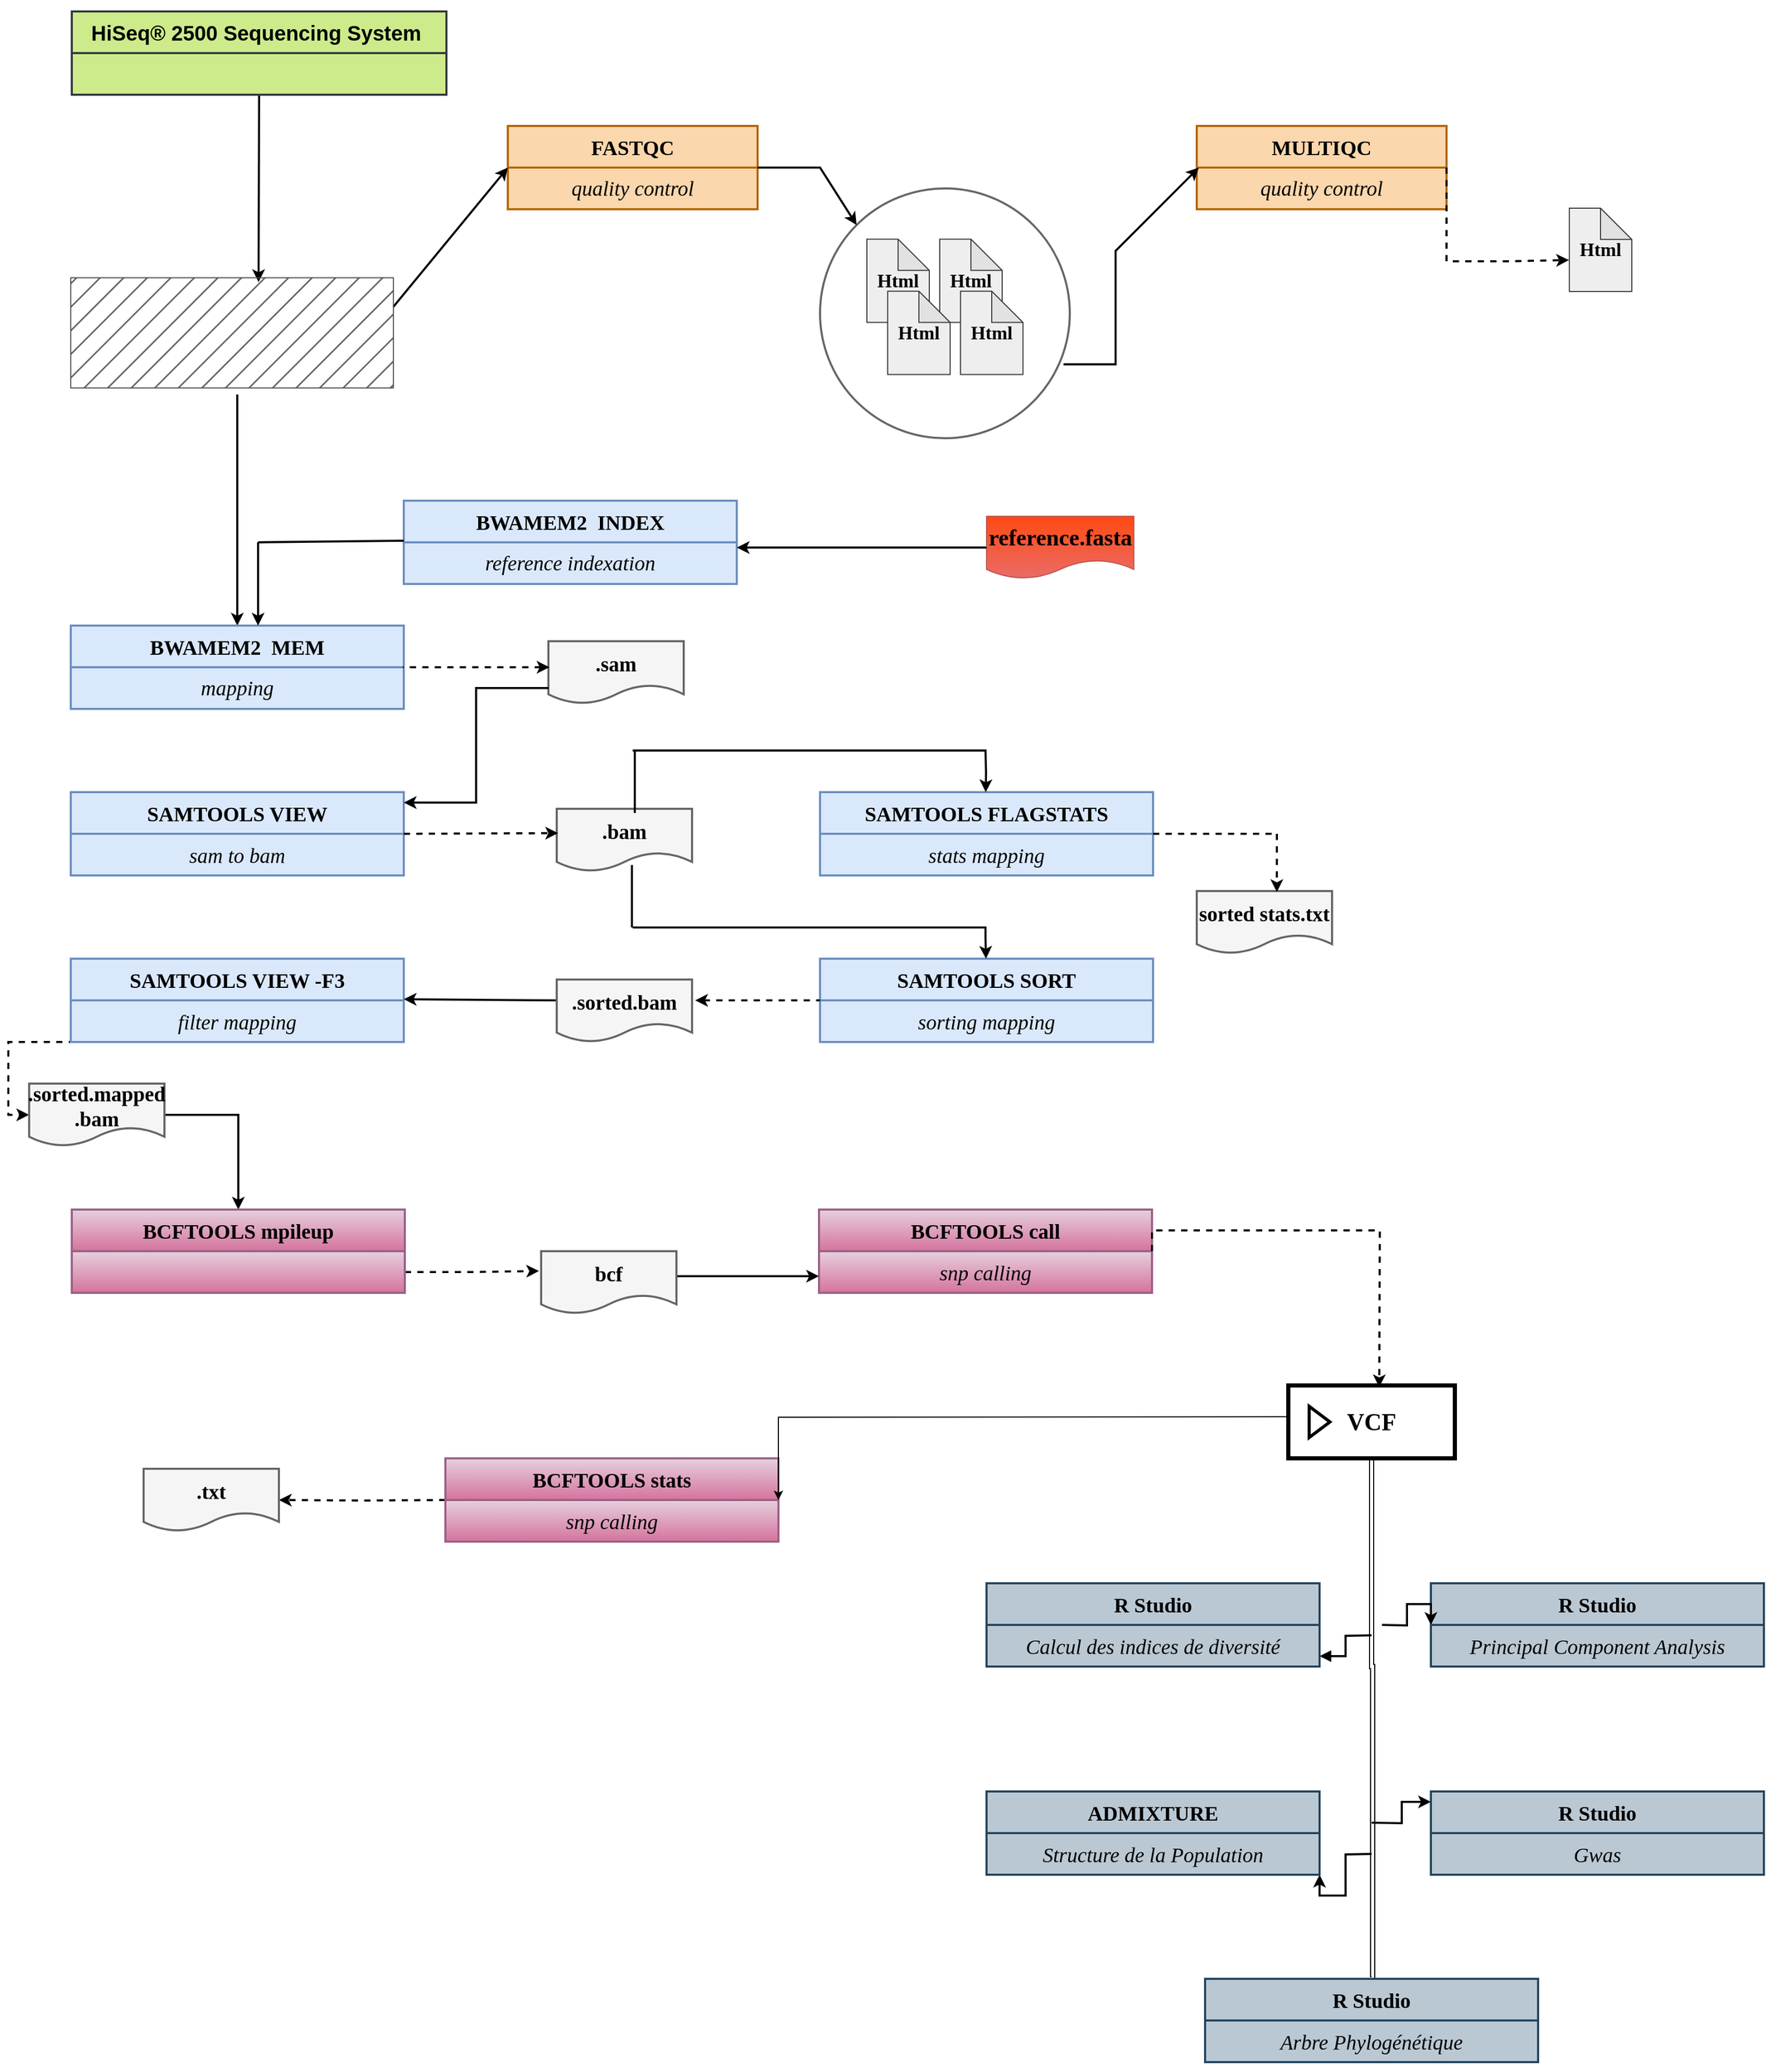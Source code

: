 <mxfile version="24.7.17">
  <diagram id="qep50v249KOPLmkmpgU0" name="Page-1">
    <mxGraphModel dx="3033" dy="1298" grid="1" gridSize="10" guides="1" tooltips="1" connect="1" arrows="1" fold="1" page="1" pageScale="1" pageWidth="827" pageHeight="1169" background="#FFFFFF" math="0" shadow="0">
      <root>
        <mxCell id="0" />
        <mxCell id="1" parent="0" />
        <mxCell id="oeWAff-b8Jvwou2qHs3z-4" value="" style="ellipse;whiteSpace=wrap;html=1;aspect=fixed;fillStyle=hatch;strokeWidth=2;strokeColor=#666666;" parent="1" vertex="1">
          <mxGeometry x="240" y="340" width="240" height="240" as="geometry" />
        </mxCell>
        <mxCell id="YWOoumaxphThRoGGoEPI-2" value="&lt;h3 style=&quot;text-align: justify;&quot;&gt;&lt;font face=&quot;Times New Roman&quot; style=&quot;font-size: 18px;&quot; color=&quot;#000000&quot;&gt;Html&lt;/font&gt;&lt;/h3&gt;" style="shape=note;whiteSpace=wrap;html=1;backgroundOutline=1;darkOpacity=0.05;fillColor=#eeeeee;strokeColor=#36393d;" parent="1" vertex="1">
          <mxGeometry x="285" y="388.75" width="60" height="80" as="geometry" />
        </mxCell>
        <mxCell id="Xvw15uOc4fF2MKiBkmT9-6" value="&lt;h1&gt;&lt;font color=&quot;#000000&quot; style=&quot;font-size: 20px;&quot; face=&quot;Times New Roman&quot;&gt;FASTQC&lt;/font&gt;&lt;/h1&gt;" style="rounded=0;whiteSpace=wrap;html=1;fillColor=#fad7ac;strokeColor=#b46504;strokeWidth=2;" parent="1" vertex="1">
          <mxGeometry x="-60" y="280" width="240" height="40" as="geometry" />
        </mxCell>
        <mxCell id="Xvw15uOc4fF2MKiBkmT9-7" value="&lt;h2&gt;&lt;font color=&quot;#000000&quot; size=&quot;1&quot; face=&quot;Times New Roman&quot;&gt;&lt;i style=&quot;font-weight: normal; font-size: 20px;&quot;&gt;quality control&lt;/i&gt;&lt;/font&gt;&lt;/h2&gt;" style="rounded=0;whiteSpace=wrap;html=1;fillColor=#fad7ac;strokeWidth=2;strokeColor=#b46504;" parent="1" vertex="1">
          <mxGeometry x="-60" y="320" width="240" height="40" as="geometry" />
        </mxCell>
        <mxCell id="Xvw15uOc4fF2MKiBkmT9-8" value="&lt;h1 style=&quot;text-align: justify;&quot;&gt;&lt;font face=&quot;Times New Roman&quot; style=&quot;font-size: 20px;&quot; color=&quot;#000000&quot;&gt;MULTIQC&lt;/font&gt;&lt;/h1&gt;" style="rounded=0;whiteSpace=wrap;html=1;fillColor=#fad7ac;strokeColor=#b46504;strokeWidth=2;" parent="1" vertex="1">
          <mxGeometry x="602" y="280" width="240" height="40" as="geometry" />
        </mxCell>
        <mxCell id="Xvw15uOc4fF2MKiBkmT9-9" value="&lt;h2&gt;&lt;font color=&quot;#000000&quot; size=&quot;1&quot; face=&quot;Times New Roman&quot;&gt;&lt;i style=&quot;font-weight: normal; font-size: 20px;&quot;&gt;quality control&lt;/i&gt;&lt;/font&gt;&lt;/h2&gt;" style="rounded=0;whiteSpace=wrap;html=1;fillColor=#fad7ac;strokeWidth=2;strokeColor=#b46504;" parent="1" vertex="1">
          <mxGeometry x="602" y="320" width="240" height="40" as="geometry" />
        </mxCell>
        <mxCell id="oeWAff-b8Jvwou2qHs3z-1" value="&lt;h3 style=&quot;text-align: justify;&quot;&gt;&lt;font face=&quot;Times New Roman&quot; style=&quot;font-size: 18px;&quot; color=&quot;#000000&quot;&gt;Html&lt;/font&gt;&lt;/h3&gt;" style="shape=note;whiteSpace=wrap;html=1;backgroundOutline=1;darkOpacity=0.05;fillColor=#eeeeee;strokeColor=#36393d;" parent="1" vertex="1">
          <mxGeometry x="355" y="388.75" width="60" height="80" as="geometry" />
        </mxCell>
        <mxCell id="oeWAff-b8Jvwou2qHs3z-2" value="&lt;h3 style=&quot;text-align: justify;&quot;&gt;&lt;font face=&quot;Times New Roman&quot; style=&quot;font-size: 18px;&quot; color=&quot;#000000&quot;&gt;Html&lt;/font&gt;&lt;/h3&gt;" style="shape=note;whiteSpace=wrap;html=1;backgroundOutline=1;darkOpacity=0.05;fillColor=#eeeeee;strokeColor=#36393d;" parent="1" vertex="1">
          <mxGeometry x="305" y="438.75" width="60" height="80" as="geometry" />
        </mxCell>
        <mxCell id="oeWAff-b8Jvwou2qHs3z-3" value="&lt;h3 style=&quot;text-align: justify;&quot;&gt;&lt;font face=&quot;Times New Roman&quot; style=&quot;font-size: 18px;&quot; color=&quot;#000000&quot;&gt;Html&lt;/font&gt;&lt;/h3&gt;" style="shape=note;whiteSpace=wrap;html=1;backgroundOutline=1;darkOpacity=0.05;fillColor=#eeeeee;strokeColor=#36393d;" parent="1" vertex="1">
          <mxGeometry x="375" y="438.75" width="60" height="80" as="geometry" />
        </mxCell>
        <mxCell id="oeWAff-b8Jvwou2qHs3z-5" value="" style="curved=0;endArrow=classic;html=1;rounded=0;strokeColor=#000000;entryX=0;entryY=0;entryDx=0;entryDy=0;exitX=1;exitY=0;exitDx=0;exitDy=0;strokeWidth=2;" parent="1" source="Xvw15uOc4fF2MKiBkmT9-7" target="oeWAff-b8Jvwou2qHs3z-4" edge="1">
          <mxGeometry width="50" height="50" relative="1" as="geometry">
            <mxPoint x="530" y="260" as="sourcePoint" />
            <mxPoint x="500" y="290" as="targetPoint" />
            <Array as="points">
              <mxPoint x="240" y="320" />
            </Array>
          </mxGeometry>
        </mxCell>
        <mxCell id="oeWAff-b8Jvwou2qHs3z-6" value="" style="curved=0;endArrow=classic;html=1;rounded=0;strokeColor=#000000;entryX=0;entryY=0;entryDx=0;entryDy=0;strokeWidth=2;" parent="1" edge="1">
          <mxGeometry width="50" height="50" relative="1" as="geometry">
            <mxPoint x="474" y="509" as="sourcePoint" />
            <mxPoint x="604" y="320" as="targetPoint" />
            <Array as="points">
              <mxPoint x="524" y="509" />
              <mxPoint x="524" y="400" />
            </Array>
          </mxGeometry>
        </mxCell>
        <mxCell id="1ewGCbwGuudk2prlViDB-2" value="" style="endArrow=classic;html=1;rounded=0;strokeWidth=2;strokeColor=#000000;entryX=0;entryY=0;entryDx=0;entryDy=0;" parent="1" target="Xvw15uOc4fF2MKiBkmT9-7" edge="1">
          <mxGeometry width="50" height="50" relative="1" as="geometry">
            <mxPoint x="-170" y="453.75" as="sourcePoint" />
            <mxPoint x="-120" y="403.75" as="targetPoint" />
          </mxGeometry>
        </mxCell>
        <mxCell id="1ewGCbwGuudk2prlViDB-3" value="&lt;h1 style=&quot;text-align: justify;&quot;&gt;&lt;font style=&quot;font-size: 20px;&quot; color=&quot;#000000&quot;&gt;HiSeq® 2500 Sequencing System&amp;nbsp;&lt;/font&gt;&lt;/h1&gt;" style="rounded=0;whiteSpace=wrap;html=1;fillColor=#cdeb8b;strokeColor=#36393d;strokeWidth=2;" parent="1" vertex="1">
          <mxGeometry x="-479" y="170" width="360" height="40" as="geometry" />
        </mxCell>
        <mxCell id="-UzGAc0k_jv51V4Jmrl6-2" style="edgeStyle=orthogonalEdgeStyle;rounded=0;orthogonalLoop=1;jettySize=auto;html=1;exitX=0.5;exitY=1;exitDx=0;exitDy=0;strokeWidth=2;strokeColor=#000000;" parent="1" source="1ewGCbwGuudk2prlViDB-4" edge="1">
          <mxGeometry relative="1" as="geometry">
            <mxPoint x="-299.545" y="430.0" as="targetPoint" />
          </mxGeometry>
        </mxCell>
        <mxCell id="1ewGCbwGuudk2prlViDB-4" value="&lt;h2&gt;&lt;br&gt;&lt;/h2&gt;" style="rounded=0;whiteSpace=wrap;html=1;fillColor=#cdeb8b;strokeWidth=2;strokeColor=#36393d;" parent="1" vertex="1">
          <mxGeometry x="-479" y="210" width="360" height="40" as="geometry" />
        </mxCell>
        <mxCell id="1ewGCbwGuudk2prlViDB-7" value="&lt;h3 style=&quot;text-align: justify;&quot;&gt;&lt;font face=&quot;Times New Roman&quot; style=&quot;font-size: 18px;&quot; color=&quot;#000000&quot;&gt;Html&lt;/font&gt;&lt;/h3&gt;" style="shape=note;whiteSpace=wrap;html=1;backgroundOutline=1;darkOpacity=0.05;fillColor=#eeeeee;strokeColor=#36393d;" parent="1" vertex="1">
          <mxGeometry x="960" y="359" width="60" height="80" as="geometry" />
        </mxCell>
        <mxCell id="1ewGCbwGuudk2prlViDB-8" value="" style="curved=0;endArrow=classic;html=1;rounded=0;strokeColor=#000000;strokeWidth=2;entryX=-0.005;entryY=0.623;entryDx=0;entryDy=0;entryPerimeter=0;exitX=1;exitY=0;exitDx=0;exitDy=0;dashed=1;" parent="1" source="Xvw15uOc4fF2MKiBkmT9-9" target="1ewGCbwGuudk2prlViDB-7" edge="1">
          <mxGeometry width="50" height="50" relative="1" as="geometry">
            <mxPoint x="470" y="650" as="sourcePoint" />
            <mxPoint x="520" y="600" as="targetPoint" />
            <Array as="points">
              <mxPoint x="842" y="410" />
              <mxPoint x="900" y="410" />
            </Array>
          </mxGeometry>
        </mxCell>
        <mxCell id="5Fw-QK7vhbXvHkPF0wpB-1" value="" style="endArrow=classic;html=1;rounded=0;strokeWidth=2;strokeColor=#000000;entryX=0.5;entryY=0;entryDx=0;entryDy=0;" parent="1" target="5Fw-QK7vhbXvHkPF0wpB-2" edge="1">
          <mxGeometry width="50" height="50" relative="1" as="geometry">
            <mxPoint x="-320" y="538" as="sourcePoint" />
            <mxPoint x="-326" y="750" as="targetPoint" />
          </mxGeometry>
        </mxCell>
        <mxCell id="5Fw-QK7vhbXvHkPF0wpB-2" value="&lt;h1 style=&quot;font-size: 20px;&quot;&gt;&lt;font face=&quot;Times New Roman&quot; color=&quot;#000000&quot;&gt;BWAMEM2&amp;nbsp; MEM&lt;/font&gt;&lt;/h1&gt;" style="rounded=0;whiteSpace=wrap;html=1;fillColor=#dae8fc;strokeColor=#6c8ebf;strokeWidth=2;" parent="1" vertex="1">
          <mxGeometry x="-480" y="760" width="320" height="40" as="geometry" />
        </mxCell>
        <mxCell id="5Fw-QK7vhbXvHkPF0wpB-3" value="&lt;h2&gt;&lt;font color=&quot;#000000&quot; size=&quot;1&quot; face=&quot;Times New Roman&quot;&gt;&lt;i style=&quot;font-weight: normal; font-size: 20px;&quot;&gt;mapping&lt;/i&gt;&lt;/font&gt;&lt;/h2&gt;" style="rounded=0;whiteSpace=wrap;html=1;fillColor=#dae8fc;strokeWidth=2;strokeColor=#6c8ebf;" parent="1" vertex="1">
          <mxGeometry x="-480" y="800" width="320" height="40" as="geometry" />
        </mxCell>
        <mxCell id="FLk3fT77dZ5S2mJOA_PC-1" value="&lt;h1 style=&quot;font-size: 20px;&quot;&gt;&lt;font face=&quot;Times New Roman&quot; color=&quot;#000000&quot;&gt;BWAMEM2&amp;nbsp; INDEX&lt;/font&gt;&lt;/h1&gt;" style="rounded=0;whiteSpace=wrap;html=1;fillColor=#dae8fc;strokeColor=#6c8ebf;strokeWidth=2;" parent="1" vertex="1">
          <mxGeometry x="-160" y="640" width="320" height="40" as="geometry" />
        </mxCell>
        <mxCell id="FLk3fT77dZ5S2mJOA_PC-10" style="edgeStyle=orthogonalEdgeStyle;rounded=0;orthogonalLoop=1;jettySize=auto;html=1;exitX=0.5;exitY=1;exitDx=0;exitDy=0;strokeWidth=2;strokeColor=#000000;startArrow=none;startFill=0;endArrow=classic;endFill=1;" parent="1" edge="1">
          <mxGeometry relative="1" as="geometry">
            <mxPoint x="-300" y="760" as="targetPoint" />
            <mxPoint x="-300" y="680" as="sourcePoint" />
          </mxGeometry>
        </mxCell>
        <mxCell id="FLk3fT77dZ5S2mJOA_PC-2" value="&lt;h2&gt;&lt;font color=&quot;#000000&quot; size=&quot;1&quot; face=&quot;Times New Roman&quot;&gt;&lt;i style=&quot;font-weight: normal; font-size: 20px;&quot;&gt;reference indexation&lt;/i&gt;&lt;/font&gt;&lt;/h2&gt;" style="rounded=0;whiteSpace=wrap;html=1;fillColor=#dae8fc;strokeWidth=2;strokeColor=#6c8ebf;" parent="1" vertex="1">
          <mxGeometry x="-160" y="680" width="320" height="40" as="geometry" />
        </mxCell>
        <mxCell id="FLk3fT77dZ5S2mJOA_PC-3" value="" style="group;fontColor=#000000;" parent="1" vertex="1" connectable="0">
          <mxGeometry x="400" y="640" width="159" height="95" as="geometry" />
        </mxCell>
        <mxCell id="FLk3fT77dZ5S2mJOA_PC-6" value="&lt;h4 style=&quot;text-align: justify;&quot;&gt;&lt;font style=&quot;font-size: 22px;&quot; face=&quot;Times New Roman&quot;&gt;reference.fasta&lt;/font&gt;&lt;/h4&gt;" style="shape=document;whiteSpace=wrap;html=1;boundedLbl=1;fillColor=#FF4912;strokeColor=#b85450;gradientColor=#ea6b66;" parent="FLk3fT77dZ5S2mJOA_PC-3" vertex="1">
          <mxGeometry y="15" width="141.575" height="60" as="geometry" />
        </mxCell>
        <mxCell id="FLk3fT77dZ5S2mJOA_PC-9" style="edgeStyle=orthogonalEdgeStyle;rounded=0;orthogonalLoop=1;jettySize=auto;html=1;exitX=0;exitY=0.5;exitDx=0;exitDy=0;strokeColor=#000000;strokeWidth=2;entryX=1;entryY=0.125;entryDx=0;entryDy=0;entryPerimeter=0;" parent="1" source="FLk3fT77dZ5S2mJOA_PC-6" target="FLk3fT77dZ5S2mJOA_PC-2" edge="1">
          <mxGeometry relative="1" as="geometry">
            <mxPoint x="170" y="685" as="targetPoint" />
          </mxGeometry>
        </mxCell>
        <mxCell id="FLk3fT77dZ5S2mJOA_PC-11" value="" style="endArrow=none;html=1;rounded=0;strokeWidth=2;strokeColor=#000000;endFill=0;" parent="1" edge="1">
          <mxGeometry width="50" height="50" relative="1" as="geometry">
            <mxPoint x="-160" y="678.46" as="sourcePoint" />
            <mxPoint x="-300" y="680" as="targetPoint" />
          </mxGeometry>
        </mxCell>
        <mxCell id="QmaJM7CqruB4dXSMCWwG-1" value="&lt;h1 style=&quot;font-size: 20px;&quot;&gt;&lt;font face=&quot;Times New Roman&quot; color=&quot;#000000&quot;&gt;SAMTOOLS VIEW&lt;/font&gt;&lt;/h1&gt;" style="rounded=0;whiteSpace=wrap;html=1;fillColor=#dae8fc;strokeColor=#6c8ebf;strokeWidth=2;" parent="1" vertex="1">
          <mxGeometry x="-480" y="920" width="320" height="40" as="geometry" />
        </mxCell>
        <mxCell id="QmaJM7CqruB4dXSMCWwG-2" value="&lt;h1&gt;&lt;font color=&quot;#000000&quot; face=&quot;Times New Roman&quot; style=&quot;font-size: 20px;&quot;&gt;&lt;i style=&quot;font-weight: normal;&quot;&gt;sam to bam&lt;/i&gt;&lt;/font&gt;&lt;/h1&gt;" style="rounded=0;whiteSpace=wrap;html=1;fillColor=#dae8fc;strokeWidth=2;strokeColor=#6c8ebf;" parent="1" vertex="1">
          <mxGeometry x="-480" y="960" width="320" height="40" as="geometry" />
        </mxCell>
        <mxCell id="QmaJM7CqruB4dXSMCWwG-3" value="&lt;h1 style=&quot;font-size: 20px;&quot;&gt;&lt;font face=&quot;Times New Roman&quot; color=&quot;#000000&quot;&gt;SAMTOOLS FLAGSTATS&lt;/font&gt;&lt;/h1&gt;" style="rounded=0;whiteSpace=wrap;html=1;fillColor=#dae8fc;strokeColor=#6c8ebf;strokeWidth=2;" parent="1" vertex="1">
          <mxGeometry x="240" y="920" width="320" height="40" as="geometry" />
        </mxCell>
        <mxCell id="QmaJM7CqruB4dXSMCWwG-4" value="&lt;h2 style=&quot;font-size: 20px;&quot;&gt;&lt;font face=&quot;Times New Roman&quot; color=&quot;#000000&quot;&gt;&lt;i style=&quot;font-weight: normal;&quot;&gt;stats mapping&lt;/i&gt;&lt;/font&gt;&lt;/h2&gt;" style="rounded=0;whiteSpace=wrap;html=1;fillColor=#dae8fc;strokeWidth=2;strokeColor=#6c8ebf;" parent="1" vertex="1">
          <mxGeometry x="240" y="960" width="320" height="40" as="geometry" />
        </mxCell>
        <mxCell id="QmaJM7CqruB4dXSMCWwG-5" value="&lt;h1 style=&quot;font-size: 20px;&quot;&gt;&lt;font face=&quot;Times New Roman&quot; color=&quot;#000000&quot;&gt;SAMTOOLS SORT&lt;/font&gt;&lt;/h1&gt;" style="rounded=0;whiteSpace=wrap;html=1;fillColor=#dae8fc;strokeColor=#6c8ebf;strokeWidth=2;" parent="1" vertex="1">
          <mxGeometry x="240" y="1080" width="320" height="40" as="geometry" />
        </mxCell>
        <mxCell id="QmaJM7CqruB4dXSMCWwG-6" value="&lt;h2 style=&quot;font-size: 20px;&quot;&gt;&lt;font style=&quot;font-weight: normal;&quot; face=&quot;Times New Roman&quot; color=&quot;#000000&quot;&gt;&lt;i&gt;sorting mapping&lt;/i&gt;&lt;/font&gt;&lt;/h2&gt;" style="rounded=0;whiteSpace=wrap;html=1;fillColor=#dae8fc;strokeWidth=2;strokeColor=#6c8ebf;" parent="1" vertex="1">
          <mxGeometry x="240" y="1120" width="320" height="40" as="geometry" />
        </mxCell>
        <mxCell id="hLmoXOM9yDVaJokilTyk-5" style="edgeStyle=orthogonalEdgeStyle;rounded=0;orthogonalLoop=1;jettySize=auto;html=1;exitX=0;exitY=1;exitDx=0;exitDy=0;entryX=0;entryY=0.5;entryDx=0;entryDy=0;strokeColor=#000000;strokeWidth=2;dashed=1;" parent="1" source="QmaJM7CqruB4dXSMCWwG-7" target="iOj30GyTpF55z50Ukdo1-19" edge="1">
          <mxGeometry relative="1" as="geometry" />
        </mxCell>
        <mxCell id="QmaJM7CqruB4dXSMCWwG-7" value="&lt;h1 style=&quot;font-size: 20px;&quot;&gt;&lt;font face=&quot;Times New Roman&quot; color=&quot;#000000&quot;&gt;SAMTOOLS VIEW -F3&lt;/font&gt;&lt;/h1&gt;" style="rounded=0;whiteSpace=wrap;html=1;fillColor=#dae8fc;strokeColor=#6c8ebf;strokeWidth=2;" parent="1" vertex="1">
          <mxGeometry x="-480" y="1080" width="320" height="40" as="geometry" />
        </mxCell>
        <mxCell id="QmaJM7CqruB4dXSMCWwG-8" value="&lt;h2 style=&quot;font-size: 20px;&quot;&gt;&lt;font face=&quot;Times New Roman&quot; style=&quot;font-weight: normal;&quot; color=&quot;#000000&quot;&gt;&lt;i&gt;filter mapping&lt;/i&gt;&lt;/font&gt;&lt;/h2&gt;" style="rounded=0;whiteSpace=wrap;html=1;fillColor=#dae8fc;strokeWidth=2;strokeColor=#6c8ebf;" parent="1" vertex="1">
          <mxGeometry x="-480" y="1120" width="320" height="40" as="geometry" />
        </mxCell>
        <mxCell id="iOj30GyTpF55z50Ukdo1-1" value="" style="group;fontColor=#000000;strokeWidth=2;" parent="1" vertex="1" connectable="0">
          <mxGeometry x="-13" y="920" width="146" height="75" as="geometry" />
        </mxCell>
        <mxCell id="iOj30GyTpF55z50Ukdo1-4" value="&lt;font face=&quot;Times New Roman&quot; style=&quot;font-size: 20px;&quot;&gt;&lt;b&gt;.bam&lt;/b&gt;&lt;/font&gt;" style="shape=document;whiteSpace=wrap;html=1;boundedLbl=1;fillColor=#f5f5f5;fontColor=#000000;strokeColor=#666666;strokeWidth=2;" parent="iOj30GyTpF55z50Ukdo1-1" vertex="1">
          <mxGeometry y="16" width="130" height="60" as="geometry" />
        </mxCell>
        <mxCell id="iOj30GyTpF55z50Ukdo1-7" value="" style="endArrow=classic;html=1;rounded=0;strokeWidth=2;strokeColor=#000000;exitX=1;exitY=0;exitDx=0;exitDy=0;entryX=0.01;entryY=0.389;entryDx=0;entryDy=0;entryPerimeter=0;dashed=1;" parent="1" source="QmaJM7CqruB4dXSMCWwG-2" target="iOj30GyTpF55z50Ukdo1-4" edge="1">
          <mxGeometry width="50" height="50" relative="1" as="geometry">
            <mxPoint y="930" as="sourcePoint" />
            <mxPoint x="-20" y="960" as="targetPoint" />
          </mxGeometry>
        </mxCell>
        <mxCell id="iOj30GyTpF55z50Ukdo1-8" value="" style="endArrow=none;html=1;rounded=0;strokeWidth=2;strokeColor=#000000;exitX=1;exitY=0;exitDx=0;exitDy=0;endFill=0;" parent="1" edge="1">
          <mxGeometry width="50" height="50" relative="1" as="geometry">
            <mxPoint x="60" y="880" as="sourcePoint" />
            <mxPoint x="400" y="880" as="targetPoint" />
          </mxGeometry>
        </mxCell>
        <mxCell id="iOj30GyTpF55z50Ukdo1-9" value="" style="group;fontColor=#000000;strokeWidth=2;" parent="1" vertex="1" connectable="0">
          <mxGeometry x="602" y="1000" width="146" height="75" as="geometry" />
        </mxCell>
        <mxCell id="iOj30GyTpF55z50Ukdo1-10" value="&lt;font face=&quot;Times New Roman&quot; style=&quot;font-size: 20px;&quot;&gt;&lt;b&gt;sorted stats.txt&lt;/b&gt;&lt;/font&gt;" style="shape=document;whiteSpace=wrap;html=1;boundedLbl=1;fillColor=#f5f5f5;fontColor=#000000;strokeColor=#666666;strokeWidth=2;" parent="iOj30GyTpF55z50Ukdo1-9" vertex="1">
          <mxGeometry y="15" width="130" height="60" as="geometry" />
        </mxCell>
        <mxCell id="iOj30GyTpF55z50Ukdo1-11" value="" style="group;fontColor=#000000;strokeWidth=2;" parent="1" vertex="1" connectable="0">
          <mxGeometry x="-13" y="1085" width="146" height="75" as="geometry" />
        </mxCell>
        <mxCell id="iOj30GyTpF55z50Ukdo1-12" value="&lt;font face=&quot;Times New Roman&quot; style=&quot;font-size: 20px;&quot;&gt;&lt;b&gt;.sorted.bam&lt;/b&gt;&lt;/font&gt;" style="shape=document;whiteSpace=wrap;html=1;boundedLbl=1;fillColor=#f5f5f5;fontColor=#000000;strokeColor=#666666;strokeWidth=2;" parent="iOj30GyTpF55z50Ukdo1-11" vertex="1">
          <mxGeometry y="15" width="130" height="60" as="geometry" />
        </mxCell>
        <mxCell id="iOj30GyTpF55z50Ukdo1-13" value="" style="endArrow=none;html=1;rounded=0;strokeColor=#000000;strokeWidth=2;exitX=1;exitY=1;exitDx=0;exitDy=0;dashed=1;" parent="1" source="QmaJM7CqruB4dXSMCWwG-3" edge="1">
          <mxGeometry width="50" height="50" relative="1" as="geometry">
            <mxPoint y="930" as="sourcePoint" />
            <mxPoint x="680" y="960" as="targetPoint" />
          </mxGeometry>
        </mxCell>
        <mxCell id="iOj30GyTpF55z50Ukdo1-14" value="" style="endArrow=classic;html=1;rounded=0;strokeColor=#000000;strokeWidth=2;entryX=0.592;entryY=0.017;entryDx=0;entryDy=0;entryPerimeter=0;dashed=1;" parent="1" target="iOj30GyTpF55z50Ukdo1-10" edge="1">
          <mxGeometry width="50" height="50" relative="1" as="geometry">
            <mxPoint x="679" y="960" as="sourcePoint" />
            <mxPoint x="50" y="880" as="targetPoint" />
          </mxGeometry>
        </mxCell>
        <mxCell id="iOj30GyTpF55z50Ukdo1-17" value="" style="endArrow=none;html=1;rounded=0;strokeColor=#000000;strokeWidth=2;exitX=1;exitY=1;exitDx=0;exitDy=0;startArrow=classic;startFill=1;dashed=1;" parent="1" edge="1">
          <mxGeometry width="50" height="50" relative="1" as="geometry">
            <mxPoint x="120" y="1120" as="sourcePoint" />
            <mxPoint x="240" y="1120" as="targetPoint" />
          </mxGeometry>
        </mxCell>
        <mxCell id="iOj30GyTpF55z50Ukdo1-18" value="" style="endArrow=none;html=1;rounded=0;strokeColor=#000000;strokeWidth=2;exitX=1;exitY=1;exitDx=0;exitDy=0;startArrow=classic;startFill=1;entryX=-0.008;entryY=0.384;entryDx=0;entryDy=0;entryPerimeter=0;" parent="1" edge="1">
          <mxGeometry width="50" height="50" relative="1" as="geometry">
            <mxPoint x="-160" y="1118.91" as="sourcePoint" />
            <mxPoint x="-14.04" y="1120.04" as="targetPoint" />
          </mxGeometry>
        </mxCell>
        <mxCell id="Ogi6Ucge1ZqUT0kKit91-3" style="edgeStyle=orthogonalEdgeStyle;rounded=0;orthogonalLoop=1;jettySize=auto;html=1;exitX=1;exitY=0.5;exitDx=0;exitDy=0;entryX=0.5;entryY=0;entryDx=0;entryDy=0;strokeColor=#000000;strokeWidth=2;" parent="1" source="iOj30GyTpF55z50Ukdo1-19" target="Ogi6Ucge1ZqUT0kKit91-1" edge="1">
          <mxGeometry relative="1" as="geometry" />
        </mxCell>
        <mxCell id="iOj30GyTpF55z50Ukdo1-19" value="&lt;font face=&quot;Times New Roman&quot; style=&quot;font-size: 20px;&quot;&gt;&lt;b&gt;.sorted.mapped&lt;/b&gt;&lt;/font&gt;&lt;div&gt;&lt;font face=&quot;Times New Roman&quot; style=&quot;font-size: 20px;&quot;&gt;&lt;b&gt;.bam&lt;/b&gt;&lt;/font&gt;&lt;/div&gt;" style="shape=document;whiteSpace=wrap;html=1;boundedLbl=1;fillColor=#f5f5f5;fontColor=#000000;strokeColor=#666666;strokeWidth=2;" parent="1" vertex="1">
          <mxGeometry x="-520" y="1200" width="130" height="60" as="geometry" />
        </mxCell>
        <mxCell id="o_VqLOXlfi4cEBrLwyER-1" value="" style="group;fontColor=#000000;strokeWidth=2;" parent="1" vertex="1" connectable="0">
          <mxGeometry x="-21" y="760" width="146" height="75" as="geometry" />
        </mxCell>
        <mxCell id="o_VqLOXlfi4cEBrLwyER-2" value="&lt;font face=&quot;Times New Roman&quot; style=&quot;font-size: 20px;&quot;&gt;&lt;b&gt;.sam&lt;/b&gt;&lt;/font&gt;" style="shape=document;whiteSpace=wrap;html=1;boundedLbl=1;fillColor=#f5f5f5;fontColor=#000000;strokeColor=#666666;strokeWidth=2;" parent="o_VqLOXlfi4cEBrLwyER-1" vertex="1">
          <mxGeometry y="15" width="130" height="60" as="geometry" />
        </mxCell>
        <mxCell id="o_VqLOXlfi4cEBrLwyER-3" style="edgeStyle=orthogonalEdgeStyle;rounded=0;orthogonalLoop=1;jettySize=auto;html=1;strokeColor=#000000;strokeWidth=2;startArrow=classic;startFill=1;endArrow=none;endFill=0;dashed=1;" parent="1" edge="1">
          <mxGeometry relative="1" as="geometry">
            <mxPoint x="-161" y="800" as="targetPoint" />
            <mxPoint x="-20" y="800" as="sourcePoint" />
          </mxGeometry>
        </mxCell>
        <mxCell id="Wm1Pebcl5L7raXYJylPu-2" style="edgeStyle=orthogonalEdgeStyle;rounded=0;orthogonalLoop=1;jettySize=auto;html=1;strokeWidth=2;strokeColor=#000000;startArrow=none;startFill=0;endArrow=none;endFill=0;" parent="1" edge="1">
          <mxGeometry relative="1" as="geometry">
            <mxPoint x="62" y="940" as="targetPoint" />
            <mxPoint x="62" y="880" as="sourcePoint" />
          </mxGeometry>
        </mxCell>
        <mxCell id="Wm1Pebcl5L7raXYJylPu-3" style="edgeStyle=orthogonalEdgeStyle;rounded=0;orthogonalLoop=1;jettySize=auto;html=1;strokeWidth=2;strokeColor=#000000;startArrow=none;startFill=0;endArrow=classic;endFill=1;" parent="1" edge="1">
          <mxGeometry relative="1" as="geometry">
            <mxPoint x="399.23" y="920" as="targetPoint" />
            <mxPoint x="399" y="880" as="sourcePoint" />
          </mxGeometry>
        </mxCell>
        <mxCell id="hLmoXOM9yDVaJokilTyk-1" value="" style="endArrow=none;html=1;rounded=0;strokeWidth=2;strokeColor=#000000;exitX=1;exitY=0;exitDx=0;exitDy=0;endFill=0;" parent="1" edge="1">
          <mxGeometry width="50" height="50" relative="1" as="geometry">
            <mxPoint x="60" y="1050" as="sourcePoint" />
            <mxPoint x="400" y="1050" as="targetPoint" />
          </mxGeometry>
        </mxCell>
        <mxCell id="hLmoXOM9yDVaJokilTyk-2" style="edgeStyle=orthogonalEdgeStyle;rounded=0;orthogonalLoop=1;jettySize=auto;html=1;strokeWidth=2;strokeColor=#000000;startArrow=none;startFill=0;endArrow=none;endFill=0;" parent="1" edge="1">
          <mxGeometry relative="1" as="geometry">
            <mxPoint x="59.23" y="1050" as="targetPoint" />
            <mxPoint x="59.23" y="990" as="sourcePoint" />
          </mxGeometry>
        </mxCell>
        <mxCell id="hLmoXOM9yDVaJokilTyk-3" style="edgeStyle=orthogonalEdgeStyle;rounded=0;orthogonalLoop=1;jettySize=auto;html=1;strokeWidth=2;strokeColor=#000000;startArrow=none;startFill=0;endArrow=classic;endFill=1;" parent="1" edge="1">
          <mxGeometry relative="1" as="geometry">
            <mxPoint x="399.46" y="1080" as="targetPoint" />
            <mxPoint x="400" y="1050" as="sourcePoint" />
            <Array as="points">
              <mxPoint x="399" y="1060" />
              <mxPoint x="399" y="1060" />
            </Array>
          </mxGeometry>
        </mxCell>
        <mxCell id="hLmoXOM9yDVaJokilTyk-4" style="edgeStyle=orthogonalEdgeStyle;rounded=0;orthogonalLoop=1;jettySize=auto;html=1;exitX=0;exitY=0.75;exitDx=0;exitDy=0;entryX=1;entryY=0.25;entryDx=0;entryDy=0;strokeColor=#000000;strokeWidth=2;" parent="1" source="o_VqLOXlfi4cEBrLwyER-2" target="QmaJM7CqruB4dXSMCWwG-1" edge="1">
          <mxGeometry relative="1" as="geometry" />
        </mxCell>
        <mxCell id="Ogi6Ucge1ZqUT0kKit91-1" value="&lt;h1 style=&quot;font-size: 20px;&quot;&gt;&lt;font face=&quot;Times New Roman&quot; color=&quot;#000000&quot;&gt;BCFTOOLS mpileup&lt;/font&gt;&lt;/h1&gt;" style="rounded=0;whiteSpace=wrap;html=1;fillColor=#e6d0de;strokeColor=#996185;strokeWidth=2;gradientColor=#d5739d;" parent="1" vertex="1">
          <mxGeometry x="-479" y="1321" width="320" height="40" as="geometry" />
        </mxCell>
        <mxCell id="Ogi6Ucge1ZqUT0kKit91-10" style="edgeStyle=orthogonalEdgeStyle;rounded=0;orthogonalLoop=1;jettySize=auto;html=1;exitX=1;exitY=0.5;exitDx=0;exitDy=0;strokeWidth=2;strokeColor=#000000;dashed=1;" parent="1" source="Ogi6Ucge1ZqUT0kKit91-2" edge="1">
          <mxGeometry relative="1" as="geometry">
            <mxPoint x="-30" y="1380" as="targetPoint" />
          </mxGeometry>
        </mxCell>
        <mxCell id="Ogi6Ucge1ZqUT0kKit91-2" value="&lt;h2 style=&quot;font-size: 20px;&quot;&gt;&lt;br&gt;&lt;/h2&gt;" style="rounded=0;whiteSpace=wrap;html=1;fillColor=#e6d0de;strokeWidth=2;strokeColor=#996185;gradientColor=#d5739d;" parent="1" vertex="1">
          <mxGeometry x="-479" y="1361" width="320" height="40" as="geometry" />
        </mxCell>
        <mxCell id="Ogi6Ucge1ZqUT0kKit91-4" value="&lt;h1 style=&quot;font-size: 20px;&quot;&gt;&lt;font face=&quot;Times New Roman&quot; color=&quot;#000000&quot;&gt;BCFTOOLS call&lt;/font&gt;&lt;/h1&gt;" style="rounded=0;whiteSpace=wrap;html=1;fillColor=#e6d0de;strokeColor=#996185;strokeWidth=2;gradientColor=#d5739d;" parent="1" vertex="1">
          <mxGeometry x="239" y="1321" width="320" height="40" as="geometry" />
        </mxCell>
        <mxCell id="Ogi6Ucge1ZqUT0kKit91-5" value="&lt;h2 style=&quot;font-size: 20px;&quot;&gt;&lt;font face=&quot;Times New Roman&quot; style=&quot;font-weight: normal;&quot; color=&quot;#000000&quot;&gt;&lt;i&gt;snp calling&lt;/i&gt;&lt;/font&gt;&lt;/h2&gt;" style="rounded=0;whiteSpace=wrap;html=1;fillColor=#e6d0de;strokeWidth=2;strokeColor=#996185;gradientColor=#d5739d;" parent="1" vertex="1">
          <mxGeometry x="239" y="1361" width="320" height="40" as="geometry" />
        </mxCell>
        <mxCell id="Ogi6Ucge1ZqUT0kKit91-21" style="edgeStyle=orthogonalEdgeStyle;rounded=0;orthogonalLoop=1;jettySize=auto;html=1;entryX=1;entryY=0.5;entryDx=0;entryDy=0;strokeWidth=2;strokeColor=#000000;dashed=1;" parent="1" target="Ogi6Ucge1ZqUT0kKit91-16" edge="1">
          <mxGeometry relative="1" as="geometry">
            <mxPoint x="-120" y="1600" as="sourcePoint" />
          </mxGeometry>
        </mxCell>
        <mxCell id="Ogi6Ucge1ZqUT0kKit91-6" value="&lt;h1 style=&quot;font-size: 20px;&quot;&gt;&lt;font face=&quot;Times New Roman&quot; color=&quot;#000000&quot;&gt;BCFTOOLS stats&lt;/font&gt;&lt;/h1&gt;" style="rounded=0;whiteSpace=wrap;html=1;fillColor=#e6d0de;strokeColor=#996185;strokeWidth=2;gradientColor=#d5739d;" parent="1" vertex="1">
          <mxGeometry x="-120" y="1560" width="320" height="40" as="geometry" />
        </mxCell>
        <mxCell id="Ogi6Ucge1ZqUT0kKit91-7" value="&lt;h2 style=&quot;font-size: 20px;&quot;&gt;&lt;font face=&quot;Times New Roman&quot; style=&quot;font-weight: normal;&quot; color=&quot;#000000&quot;&gt;&lt;i&gt;snp calling&lt;/i&gt;&lt;/font&gt;&lt;/h2&gt;" style="rounded=0;whiteSpace=wrap;html=1;fillColor=#e6d0de;strokeWidth=2;strokeColor=#996185;gradientColor=#d5739d;" parent="1" vertex="1">
          <mxGeometry x="-120" y="1600" width="320" height="40" as="geometry" />
        </mxCell>
        <mxCell id="Ogi6Ucge1ZqUT0kKit91-11" style="edgeStyle=orthogonalEdgeStyle;rounded=0;orthogonalLoop=1;jettySize=auto;html=1;exitX=1;exitY=0.5;exitDx=0;exitDy=0;entryX=0;entryY=0.75;entryDx=0;entryDy=0;strokeWidth=2;strokeColor=#000000;" parent="1" edge="1">
          <mxGeometry relative="1" as="geometry">
            <mxPoint x="102" y="1385" as="sourcePoint" />
            <mxPoint x="239" y="1385" as="targetPoint" />
          </mxGeometry>
        </mxCell>
        <mxCell id="Ogi6Ucge1ZqUT0kKit91-8" value="&lt;font face=&quot;Times New Roman&quot;&gt;&lt;span style=&quot;font-size: 20px;&quot;&gt;&lt;b&gt;bcf&lt;/b&gt;&lt;/span&gt;&lt;/font&gt;" style="shape=document;whiteSpace=wrap;html=1;boundedLbl=1;fillColor=#f5f5f5;fontColor=#000000;strokeColor=#666666;strokeWidth=2;" parent="1" vertex="1">
          <mxGeometry x="-28" y="1361" width="130" height="60" as="geometry" />
        </mxCell>
        <mxCell id="fSPcChuM5635GCeT5FFo-10" style="edgeStyle=orthogonalEdgeStyle;rounded=0;orthogonalLoop=1;jettySize=auto;html=1;exitX=0;exitY=0.5;exitDx=0;exitDy=0;entryX=1;entryY=0;entryDx=0;entryDy=0;" edge="1" parent="1" target="Ogi6Ucge1ZqUT0kKit91-7">
          <mxGeometry relative="1" as="geometry">
            <mxPoint x="700" y="1520" as="sourcePoint" />
          </mxGeometry>
        </mxCell>
        <mxCell id="Ogi6Ucge1ZqUT0kKit91-13" style="edgeStyle=orthogonalEdgeStyle;rounded=0;orthogonalLoop=1;jettySize=auto;html=1;exitX=1;exitY=0;exitDx=0;exitDy=0;entryX=0.595;entryY=0.028;entryDx=0;entryDy=0;entryPerimeter=0;strokeWidth=2;strokeColor=#000000;dashed=1;" parent="1" source="Ogi6Ucge1ZqUT0kKit91-5" edge="1">
          <mxGeometry relative="1" as="geometry">
            <mxPoint x="777.35" y="1491.68" as="targetPoint" />
          </mxGeometry>
        </mxCell>
        <mxCell id="Ogi6Ucge1ZqUT0kKit91-16" value="&lt;font face=&quot;Times New Roman&quot;&gt;&lt;span style=&quot;font-size: 20px;&quot;&gt;&lt;b&gt;.txt&lt;/b&gt;&lt;/span&gt;&lt;/font&gt;" style="shape=document;whiteSpace=wrap;html=1;boundedLbl=1;fillColor=#f5f5f5;fontColor=#000000;strokeColor=#666666;strokeWidth=2;" parent="1" vertex="1">
          <mxGeometry x="-410" y="1570" width="130" height="60" as="geometry" />
        </mxCell>
        <mxCell id="fSPcChuM5635GCeT5FFo-1" value="&lt;h1 style=&quot;font-size: 20px;&quot;&gt;&lt;font face=&quot;Times New Roman&quot;&gt;R Studio&lt;/font&gt;&lt;/h1&gt;" style="rounded=0;whiteSpace=wrap;html=1;fillColor=#bac8d3;strokeColor=#23445d;strokeWidth=2;" vertex="1" parent="1">
          <mxGeometry x="827" y="1680" width="320" height="40" as="geometry" />
        </mxCell>
        <mxCell id="fSPcChuM5635GCeT5FFo-17" style="edgeStyle=orthogonalEdgeStyle;rounded=0;orthogonalLoop=1;jettySize=auto;html=1;exitX=0;exitY=0;exitDx=0;exitDy=0;endArrow=none;endFill=0;startArrow=classic;startFill=1;strokeWidth=2;" edge="1" parent="1" source="fSPcChuM5635GCeT5FFo-2">
          <mxGeometry relative="1" as="geometry">
            <mxPoint x="780" y="1720" as="targetPoint" />
          </mxGeometry>
        </mxCell>
        <mxCell id="fSPcChuM5635GCeT5FFo-2" value="&lt;h2 style=&quot;font-size: 20px;&quot;&gt;&lt;font face=&quot;Times New Roman&quot; style=&quot;font-weight: normal;&quot; color=&quot;#000000&quot;&gt;&lt;i&gt;Principal Component Analysis&lt;/i&gt;&lt;/font&gt;&lt;/h2&gt;" style="rounded=0;whiteSpace=wrap;html=1;fillColor=#bac8d3;strokeWidth=2;strokeColor=#23445d;" vertex="1" parent="1">
          <mxGeometry x="827" y="1720" width="320" height="40" as="geometry" />
        </mxCell>
        <mxCell id="fSPcChuM5635GCeT5FFo-3" value="&lt;h1 style=&quot;font-size: 20px;&quot;&gt;&lt;font face=&quot;Times New Roman&quot;&gt;R Studio&lt;/font&gt;&lt;/h1&gt;" style="rounded=0;whiteSpace=wrap;html=1;fillColor=#bac8d3;strokeColor=#23445d;strokeWidth=2;" vertex="1" parent="1">
          <mxGeometry x="400" y="1680" width="320" height="40" as="geometry" />
        </mxCell>
        <mxCell id="fSPcChuM5635GCeT5FFo-18" style="edgeStyle=orthogonalEdgeStyle;rounded=0;orthogonalLoop=1;jettySize=auto;html=1;exitX=1;exitY=0.75;exitDx=0;exitDy=0;strokeWidth=2;startArrow=block;startFill=1;endArrow=none;endFill=0;" edge="1" parent="1" source="fSPcChuM5635GCeT5FFo-4">
          <mxGeometry relative="1" as="geometry">
            <mxPoint x="770" y="1730" as="targetPoint" />
          </mxGeometry>
        </mxCell>
        <mxCell id="fSPcChuM5635GCeT5FFo-4" value="&lt;h2 style=&quot;font-size: 20px;&quot;&gt;&lt;font face=&quot;Times New Roman&quot; style=&quot;font-weight: normal;&quot; color=&quot;#000000&quot;&gt;&lt;i&gt;Calcul des indices de diversité&lt;/i&gt;&lt;/font&gt;&lt;/h2&gt;" style="rounded=0;whiteSpace=wrap;html=1;fillColor=#bac8d3;strokeWidth=2;strokeColor=#23445d;" vertex="1" parent="1">
          <mxGeometry x="400" y="1720" width="320" height="40" as="geometry" />
        </mxCell>
        <mxCell id="fSPcChuM5635GCeT5FFo-5" value="&lt;h1 style=&quot;font-size: 20px;&quot;&gt;&lt;font face=&quot;Times New Roman&quot;&gt;ADMIXTURE&lt;/font&gt;&lt;/h1&gt;" style="rounded=0;whiteSpace=wrap;html=1;fillColor=#bac8d3;strokeColor=#23445d;strokeWidth=2;" vertex="1" parent="1">
          <mxGeometry x="400" y="1880" width="320" height="40" as="geometry" />
        </mxCell>
        <mxCell id="fSPcChuM5635GCeT5FFo-20" style="edgeStyle=orthogonalEdgeStyle;rounded=0;orthogonalLoop=1;jettySize=auto;html=1;exitX=1;exitY=1;exitDx=0;exitDy=0;endArrow=none;endFill=0;startArrow=classic;startFill=1;strokeWidth=2;" edge="1" parent="1" source="fSPcChuM5635GCeT5FFo-6">
          <mxGeometry relative="1" as="geometry">
            <mxPoint x="770" y="1940" as="targetPoint" />
          </mxGeometry>
        </mxCell>
        <mxCell id="fSPcChuM5635GCeT5FFo-6" value="&lt;h2 style=&quot;font-size: 20px;&quot;&gt;&lt;font face=&quot;Times New Roman&quot; style=&quot;font-weight: normal;&quot; color=&quot;#000000&quot;&gt;&lt;i&gt;Structure de la Population&lt;/i&gt;&lt;/font&gt;&lt;/h2&gt;" style="rounded=0;whiteSpace=wrap;html=1;fillColor=#bac8d3;strokeWidth=2;strokeColor=#23445d;" vertex="1" parent="1">
          <mxGeometry x="400" y="1920" width="320" height="40" as="geometry" />
        </mxCell>
        <mxCell id="fSPcChuM5635GCeT5FFo-19" style="edgeStyle=orthogonalEdgeStyle;rounded=0;orthogonalLoop=1;jettySize=auto;html=1;exitX=0;exitY=0.25;exitDx=0;exitDy=0;endArrow=none;endFill=0;startArrow=classic;startFill=1;strokeWidth=2;" edge="1" parent="1" source="fSPcChuM5635GCeT5FFo-8">
          <mxGeometry relative="1" as="geometry">
            <mxPoint x="770" y="1910" as="targetPoint" />
          </mxGeometry>
        </mxCell>
        <mxCell id="fSPcChuM5635GCeT5FFo-8" value="&lt;h1 style=&quot;font-size: 20px;&quot;&gt;&lt;font face=&quot;Times New Roman&quot;&gt;R Studio&lt;/font&gt;&lt;/h1&gt;" style="rounded=0;whiteSpace=wrap;html=1;fillColor=#bac8d3;strokeColor=#23445d;strokeWidth=2;" vertex="1" parent="1">
          <mxGeometry x="827" y="1880" width="320" height="40" as="geometry" />
        </mxCell>
        <mxCell id="fSPcChuM5635GCeT5FFo-9" value="&lt;h2 style=&quot;font-size: 20px;&quot;&gt;&lt;font face=&quot;Times New Roman&quot; style=&quot;font-weight: normal;&quot; color=&quot;#000000&quot;&gt;&lt;i&gt;Gwas&lt;/i&gt;&lt;/font&gt;&lt;/h2&gt;" style="rounded=0;whiteSpace=wrap;html=1;fillColor=#bac8d3;strokeWidth=2;strokeColor=#23445d;" vertex="1" parent="1">
          <mxGeometry x="827" y="1920" width="320" height="40" as="geometry" />
        </mxCell>
        <mxCell id="XRPch8dCV1v4oPUhMAJq-43" value="&lt;span style=&quot;color: rgba(0, 0, 0, 0); font-family: monospace; font-size: 0px; text-align: start; text-wrap: nowrap;&quot;&gt;%3CmxGraphModel%3E%3Croot%3E%3CmxCell%20id%3D%220%22%2F%3E%3CmxCell%20id%3D%221%22%20parent%3D%220%22%2F%3E%3CmxCell%20id%3D%222%22%20value%3D%22%22%20style%3D%22rounded%3D0%3BwhiteSpace%3Dwrap%3Bhtml%3D1%3BfillStyle%3Dhatch%3BfillColor%3D%23666666%3BstrokeColor%3D%234D4D4D%3B%22%20vertex%3D%221%22%20parent%3D%221%22%3E%3CmxGeometry%20x%3D%22-280%22%20y%3D%22117%22%20width%3D%22310%22%20height%3D%22100%22%20as%3D%22geometry%22%2F%3E%3C%2FmxCell%3E%3C%2Froot%3E%3C%2FmxGraphModel%3E&lt;/span&gt;" style="rounded=0;whiteSpace=wrap;html=1;fillStyle=hatch;fillColor=#666666;strokeColor=#4D4D4D;" parent="1" vertex="1">
          <mxGeometry x="-480" y="425.81" width="310" height="105.88" as="geometry" />
        </mxCell>
        <mxCell id="fSPcChuM5635GCeT5FFo-14" style="edgeStyle=orthogonalEdgeStyle;rounded=0;orthogonalLoop=1;jettySize=auto;html=1;exitX=0.5;exitY=1;exitDx=0;exitDy=0;shape=link;entryX=0.5;entryY=0;entryDx=0;entryDy=0;" edge="1" parent="1" source="fSPcChuM5635GCeT5FFo-12" target="fSPcChuM5635GCeT5FFo-21">
          <mxGeometry relative="1" as="geometry">
            <mxPoint x="771" y="1960" as="targetPoint" />
            <Array as="points">
              <mxPoint x="770" y="1760" />
              <mxPoint x="771" y="2060" />
            </Array>
          </mxGeometry>
        </mxCell>
        <mxCell id="fSPcChuM5635GCeT5FFo-12" value="&lt;font style=&quot;font-size: 23px;&quot; face=&quot;Times New Roman&quot;&gt;&lt;b&gt;VCF&lt;/b&gt;&lt;/font&gt;" style="html=1;whiteSpace=wrap;container=1;recursiveResize=0;collapsible=0;strokeWidth=4;" vertex="1" parent="1">
          <mxGeometry x="690" y="1490" width="160" height="70" as="geometry" />
        </mxCell>
        <mxCell id="fSPcChuM5635GCeT5FFo-13" value="" style="triangle;html=1;whiteSpace=wrap;strokeWidth=3;" vertex="1" parent="fSPcChuM5635GCeT5FFo-12">
          <mxGeometry x="20" y="20" width="20" height="30" as="geometry" />
        </mxCell>
        <mxCell id="fSPcChuM5635GCeT5FFo-21" value="&lt;h1 style=&quot;font-size: 20px;&quot;&gt;&lt;font face=&quot;Times New Roman&quot;&gt;R Studio&lt;/font&gt;&lt;/h1&gt;" style="rounded=0;whiteSpace=wrap;html=1;fillColor=#bac8d3;strokeColor=#23445d;strokeWidth=2;" vertex="1" parent="1">
          <mxGeometry x="610" y="2060" width="320" height="40" as="geometry" />
        </mxCell>
        <mxCell id="fSPcChuM5635GCeT5FFo-22" value="&lt;h2 style=&quot;font-size: 20px;&quot;&gt;&lt;font face=&quot;Times New Roman&quot; style=&quot;font-weight: normal;&quot; color=&quot;#000000&quot;&gt;&lt;i&gt;Arbre Phylogénétique&lt;/i&gt;&lt;/font&gt;&lt;/h2&gt;" style="rounded=0;whiteSpace=wrap;html=1;fillColor=#bac8d3;strokeWidth=2;strokeColor=#23445d;" vertex="1" parent="1">
          <mxGeometry x="610" y="2100" width="320" height="40" as="geometry" />
        </mxCell>
      </root>
    </mxGraphModel>
  </diagram>
</mxfile>
